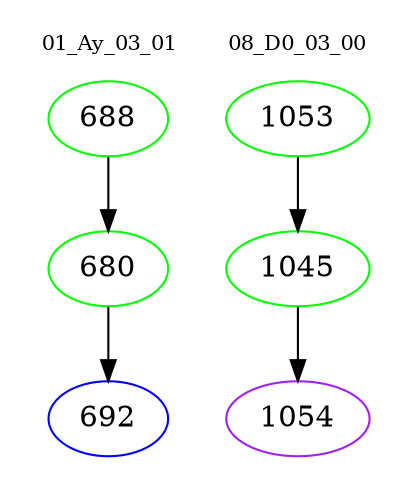 digraph{
subgraph cluster_0 {
color = white
label = "01_Ay_03_01";
fontsize=10;
T0_688 [label="688", color="green"]
T0_688 -> T0_680 [color="black"]
T0_680 [label="680", color="green"]
T0_680 -> T0_692 [color="black"]
T0_692 [label="692", color="blue"]
}
subgraph cluster_1 {
color = white
label = "08_D0_03_00";
fontsize=10;
T1_1053 [label="1053", color="green"]
T1_1053 -> T1_1045 [color="black"]
T1_1045 [label="1045", color="green"]
T1_1045 -> T1_1054 [color="black"]
T1_1054 [label="1054", color="purple"]
}
}

